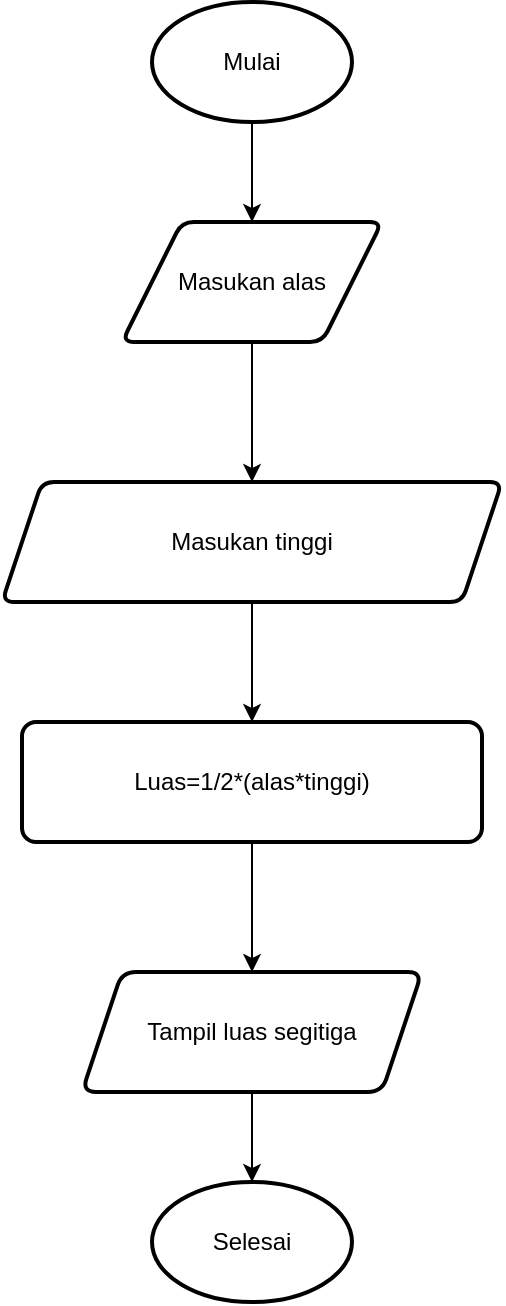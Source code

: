 <mxfile version="22.0.4" type="github">
  <diagram id="C5RBs43oDa-KdzZeNtuy" name="Page-1">
    <mxGraphModel dx="880" dy="470" grid="1" gridSize="10" guides="1" tooltips="1" connect="1" arrows="1" fold="1" page="1" pageScale="1" pageWidth="827" pageHeight="1169" math="0" shadow="0">
      <root>
        <mxCell id="WIyWlLk6GJQsqaUBKTNV-0" />
        <mxCell id="WIyWlLk6GJQsqaUBKTNV-1" parent="WIyWlLk6GJQsqaUBKTNV-0" />
        <mxCell id="gEZN_Ou7P-rBHQeuVCMl-2" style="edgeStyle=orthogonalEdgeStyle;rounded=0;orthogonalLoop=1;jettySize=auto;html=1;exitX=0.5;exitY=1;exitDx=0;exitDy=0;exitPerimeter=0;entryX=0.5;entryY=0;entryDx=0;entryDy=0;" edge="1" parent="WIyWlLk6GJQsqaUBKTNV-1" source="gEZN_Ou7P-rBHQeuVCMl-0" target="gEZN_Ou7P-rBHQeuVCMl-1">
          <mxGeometry relative="1" as="geometry" />
        </mxCell>
        <mxCell id="gEZN_Ou7P-rBHQeuVCMl-0" value="Mulai" style="strokeWidth=2;html=1;shape=mxgraph.flowchart.start_1;whiteSpace=wrap;" vertex="1" parent="WIyWlLk6GJQsqaUBKTNV-1">
          <mxGeometry x="330" y="70" width="100" height="60" as="geometry" />
        </mxCell>
        <mxCell id="gEZN_Ou7P-rBHQeuVCMl-4" value="" style="edgeStyle=orthogonalEdgeStyle;rounded=0;orthogonalLoop=1;jettySize=auto;html=1;" edge="1" parent="WIyWlLk6GJQsqaUBKTNV-1" source="gEZN_Ou7P-rBHQeuVCMl-1" target="gEZN_Ou7P-rBHQeuVCMl-3">
          <mxGeometry relative="1" as="geometry" />
        </mxCell>
        <mxCell id="gEZN_Ou7P-rBHQeuVCMl-1" value="Masukan alas" style="shape=parallelogram;html=1;strokeWidth=2;perimeter=parallelogramPerimeter;whiteSpace=wrap;rounded=1;arcSize=12;size=0.23;" vertex="1" parent="WIyWlLk6GJQsqaUBKTNV-1">
          <mxGeometry x="315" y="180" width="130" height="60" as="geometry" />
        </mxCell>
        <mxCell id="gEZN_Ou7P-rBHQeuVCMl-6" style="edgeStyle=orthogonalEdgeStyle;rounded=0;orthogonalLoop=1;jettySize=auto;html=1;exitX=0.5;exitY=1;exitDx=0;exitDy=0;entryX=0.5;entryY=0;entryDx=0;entryDy=0;" edge="1" parent="WIyWlLk6GJQsqaUBKTNV-1" source="gEZN_Ou7P-rBHQeuVCMl-3" target="gEZN_Ou7P-rBHQeuVCMl-5">
          <mxGeometry relative="1" as="geometry" />
        </mxCell>
        <mxCell id="gEZN_Ou7P-rBHQeuVCMl-3" value="Masukan tinggi" style="shape=parallelogram;perimeter=parallelogramPerimeter;whiteSpace=wrap;html=1;fixedSize=1;strokeWidth=2;rounded=1;arcSize=12;" vertex="1" parent="WIyWlLk6GJQsqaUBKTNV-1">
          <mxGeometry x="255" y="310" width="250" height="60" as="geometry" />
        </mxCell>
        <mxCell id="gEZN_Ou7P-rBHQeuVCMl-9" value="" style="edgeStyle=orthogonalEdgeStyle;rounded=0;orthogonalLoop=1;jettySize=auto;html=1;" edge="1" parent="WIyWlLk6GJQsqaUBKTNV-1" source="gEZN_Ou7P-rBHQeuVCMl-5" target="gEZN_Ou7P-rBHQeuVCMl-8">
          <mxGeometry relative="1" as="geometry" />
        </mxCell>
        <mxCell id="gEZN_Ou7P-rBHQeuVCMl-5" value="Luas=1/2*(alas*tinggi)" style="rounded=1;whiteSpace=wrap;html=1;absoluteArcSize=1;arcSize=14;strokeWidth=2;" vertex="1" parent="WIyWlLk6GJQsqaUBKTNV-1">
          <mxGeometry x="265" y="430" width="230" height="60" as="geometry" />
        </mxCell>
        <mxCell id="gEZN_Ou7P-rBHQeuVCMl-8" value="Tampil luas segitiga" style="shape=parallelogram;perimeter=parallelogramPerimeter;whiteSpace=wrap;html=1;fixedSize=1;rounded=1;arcSize=14;strokeWidth=2;" vertex="1" parent="WIyWlLk6GJQsqaUBKTNV-1">
          <mxGeometry x="295" y="555" width="170" height="60" as="geometry" />
        </mxCell>
        <mxCell id="gEZN_Ou7P-rBHQeuVCMl-10" value="Selesai" style="strokeWidth=2;html=1;shape=mxgraph.flowchart.start_1;whiteSpace=wrap;" vertex="1" parent="WIyWlLk6GJQsqaUBKTNV-1">
          <mxGeometry x="330" y="660" width="100" height="60" as="geometry" />
        </mxCell>
        <mxCell id="gEZN_Ou7P-rBHQeuVCMl-11" style="edgeStyle=orthogonalEdgeStyle;rounded=0;orthogonalLoop=1;jettySize=auto;html=1;exitX=0.5;exitY=1;exitDx=0;exitDy=0;entryX=0.5;entryY=0;entryDx=0;entryDy=0;entryPerimeter=0;" edge="1" parent="WIyWlLk6GJQsqaUBKTNV-1" source="gEZN_Ou7P-rBHQeuVCMl-8" target="gEZN_Ou7P-rBHQeuVCMl-10">
          <mxGeometry relative="1" as="geometry" />
        </mxCell>
      </root>
    </mxGraphModel>
  </diagram>
</mxfile>
